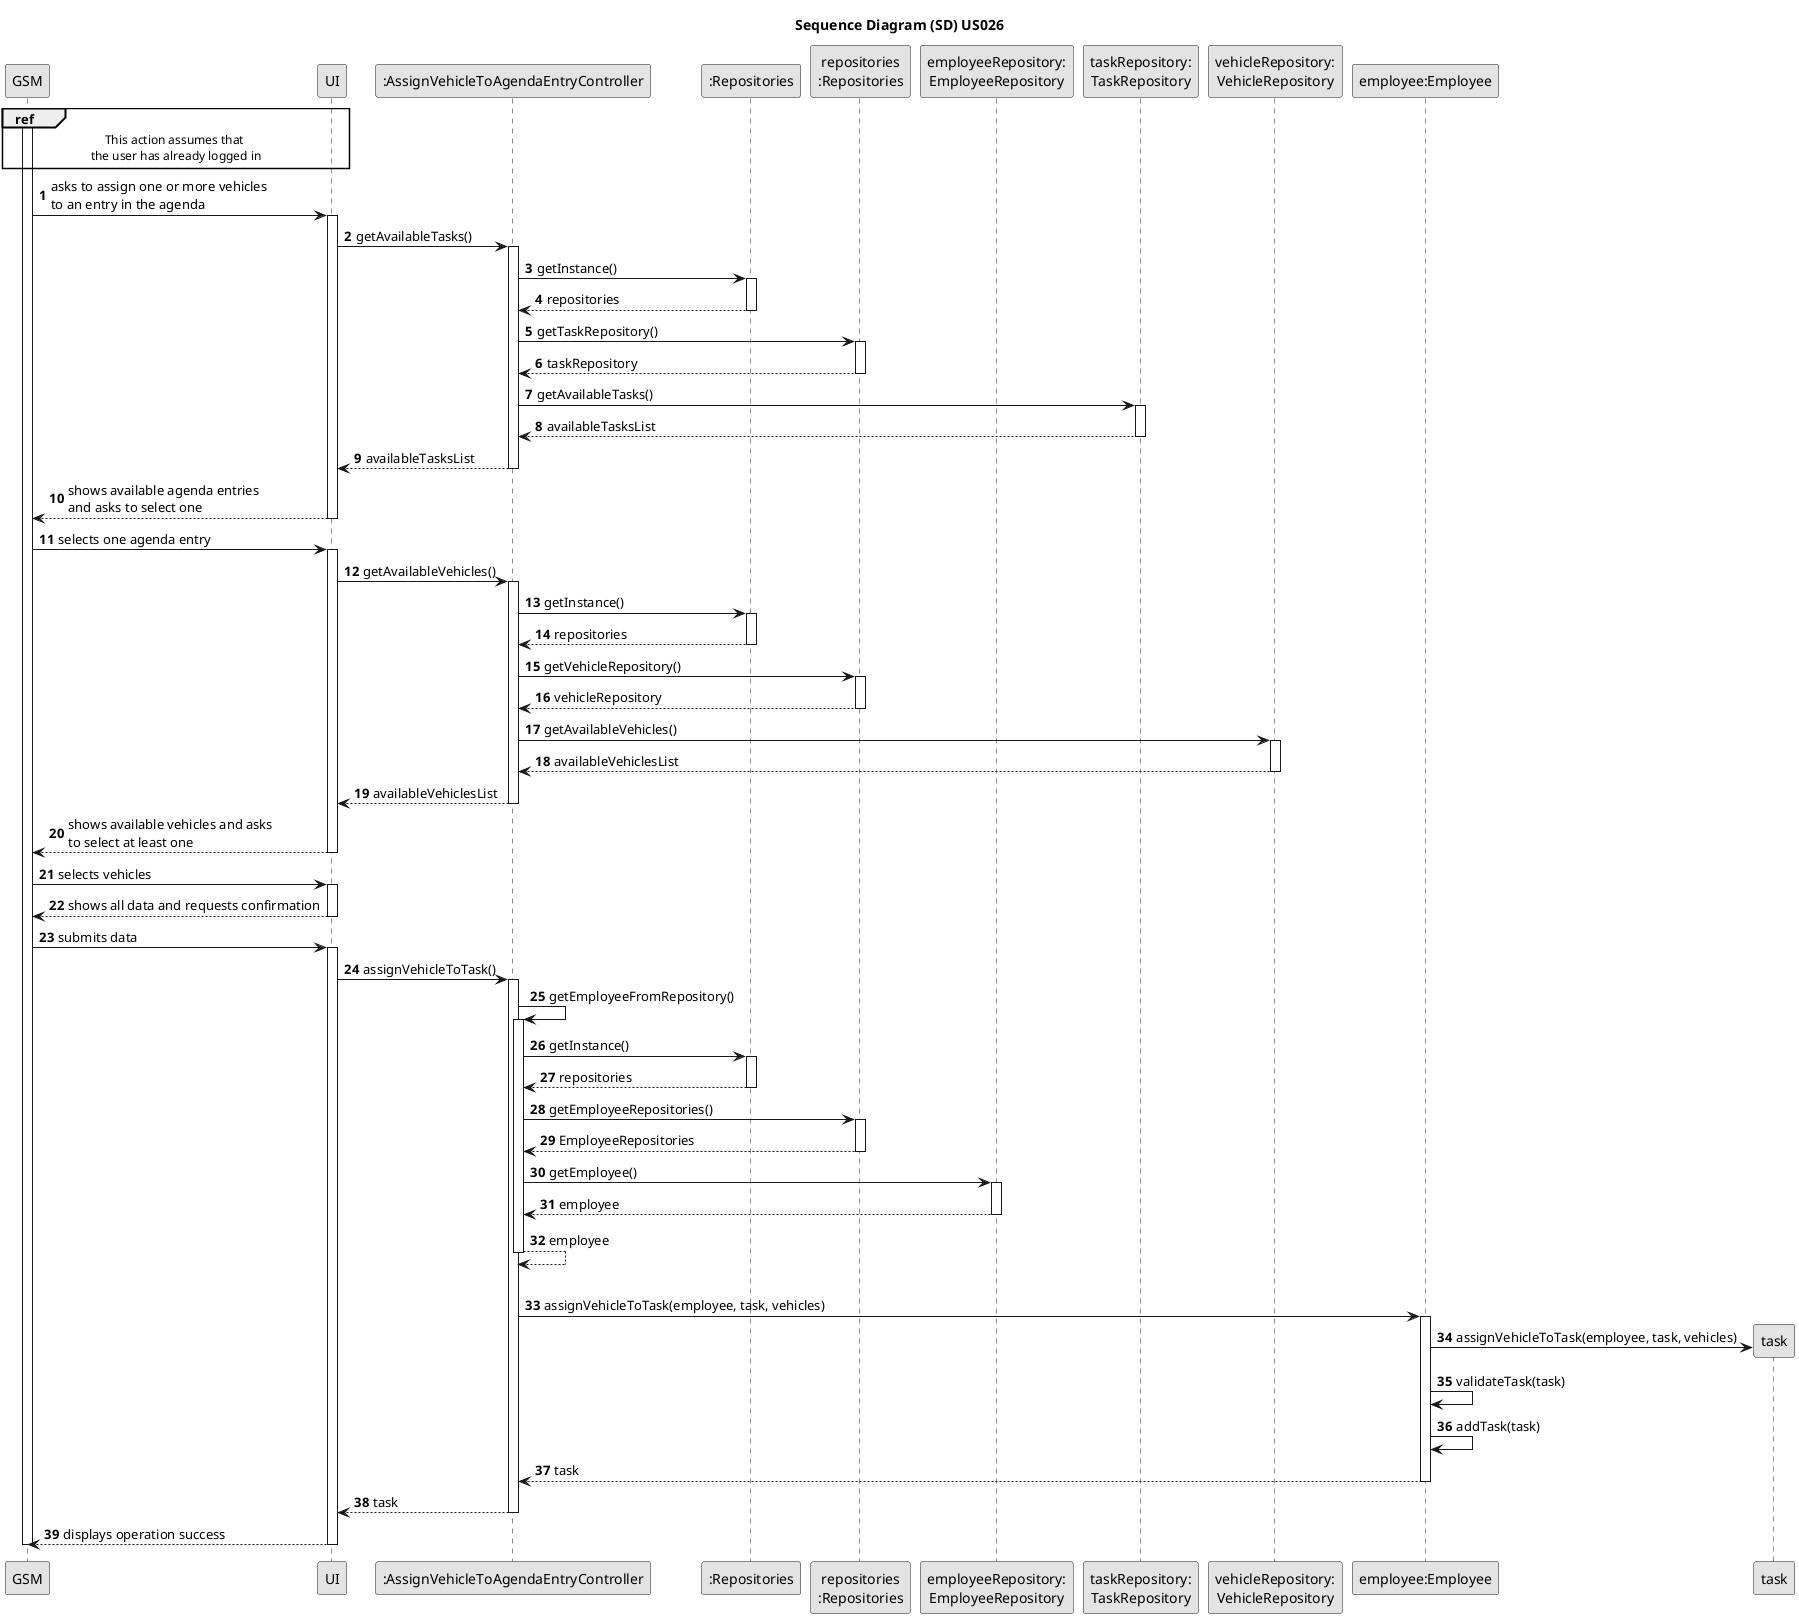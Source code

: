 @startuml
skinparam monochrome true
skinparam packageStyle rectangle
skinparam shadowing false

autonumber

title Sequence Diagram (SD) US026
ref over GSM, UI : This action assumes that \nthe user has already logged in


'hide footbox
actor "GSM" as GSM
participant ":AssignVehicleToAgendaEntryUI" as UI
participant ":AssignVehicleToAgendaEntryController" as CTRL
participant ":Repositories" as RepositorySingleton
participant "repositories\n:Repositories" as PLAT
participant "employeeRepository:\nEmployeeRepository" as EmployeeRepository
participant "taskRepository:\nTaskRepository" as TaskRepository
participant "vehicleRepository:\nVehicleRepository" as VehicleRepository
participant "employee:Employee" as employee


activate GSM

        GSM -> UI : asks to assign one or more vehicles \nto an entry in the agenda

        activate UI

'            UI --> ADM : requests data (reference, description,  informal \n description, technical description, duration, cost)
            'create CTRL


            UI -> CTRL : getAvailableTasks()
            activate CTRL

                CTRL -> RepositorySingleton : getInstance()
                activate RepositorySingleton

                    RepositorySingleton --> CTRL: repositories
                deactivate RepositorySingleton

                CTRL -> PLAT : getTaskRepository()
                activate PLAT

                    PLAT --> CTRL: taskRepository
                deactivate PLAT

                CTRL -> TaskRepository : getAvailableTasks()
                activate TaskRepository

                    TaskRepository --> CTRL : availableTasksList
                deactivate TaskRepository

                CTRL --> UI : availableTasksList
            deactivate CTRL

            UI --> GSM : shows available agenda entries \nand asks to select one
        deactivate UI

    GSM -> UI : selects one agenda entry
    activate UI


        UI -> CTRL : getAvailableVehicles()
                    activate CTRL

                        CTRL -> RepositorySingleton : getInstance()
                        activate RepositorySingleton

                            RepositorySingleton --> CTRL: repositories
                        deactivate RepositorySingleton

                        CTRL -> PLAT : getVehicleRepository()
                        activate PLAT

                            PLAT --> CTRL: vehicleRepository
                        deactivate PLAT

                        CTRL -> VehicleRepository : getAvailableVehicles()
                        activate VehicleRepository

                            VehicleRepository --> CTRL : availableVehiclesList
                        deactivate VehicleRepository

                        CTRL --> UI : availableVehiclesList
                    deactivate CTRL




        UI --> GSM : shows available vehicles and asks \nto select at least one
    deactivate UI

    GSM -> UI : selects vehicles
    activate UI

        UI --> GSM : shows all data and requests confirmation
    deactivate UI

    GSM -> UI : submits data
    activate UI

        UI -> CTRL : assignVehicleToTask()
        activate CTRL

             CTRL->CTRL: getEmployeeFromRepository()

                    activate CTRL
                    CTRL -> RepositorySingleton : getInstance()
                    activate RepositorySingleton

                    RepositorySingleton --> CTRL : repositories
                    deactivate RepositorySingleton

                    CTRL -> PLAT : getEmployeeRepositories()
                    activate PLAT


                    PLAT --> CTRL : EmployeeRepositories
                    deactivate PLAT


                    CTRL -> EmployeeRepository: getEmployee()
                    activate EmployeeRepository
                    EmployeeRepository -->CTRL: employee
                    deactivate EmployeeRepository

                CTRL-->CTRL: employee
                deactivate CTRL

                |||


                CTRL -> "employee" : assignVehicleToTask(employee, task, vehicles)
                    activate "employee"

                    "employee" ->"task"** : assignVehicleToTask(employee, task, vehicles)

                    "employee" -> "employee": validateTask(task)
                    "employee" -> "employee": addTask(task)

                    "employee" --> CTRL: task
                    deactivate "employee"








            CTRL --> UI: task
            deactivate CTRL
            UI --> GSM: displays operation success
    deactivate UI

deactivate GSM

@enduml